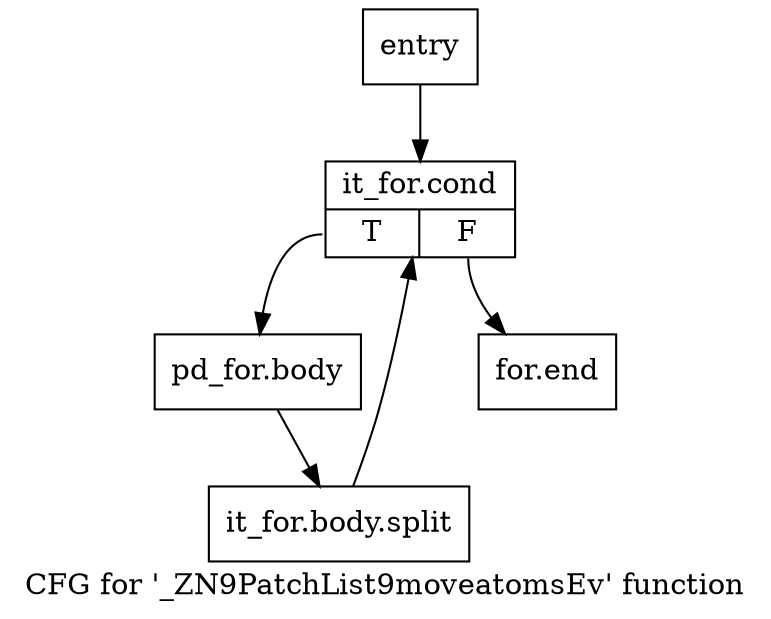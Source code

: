 digraph "CFG for '_ZN9PatchList9moveatomsEv' function" {
	label="CFG for '_ZN9PatchList9moveatomsEv' function";

	Node0x1c227a0 [shape=record,label="{entry}"];
	Node0x1c227a0 -> Node0x1c254f0;
	Node0x1c254f0 [shape=record,label="{it_for.cond|{<s0>T|<s1>F}}"];
	Node0x1c254f0:s0 -> Node0x1c25540;
	Node0x1c254f0:s1 -> Node0x1c25590;
	Node0x1c25540 [shape=record,label="{pd_for.body}"];
	Node0x1c25540 -> Node0x266be50;
	Node0x266be50 [shape=record,label="{it_for.body.split}"];
	Node0x266be50 -> Node0x1c254f0;
	Node0x1c25590 [shape=record,label="{for.end}"];
}
